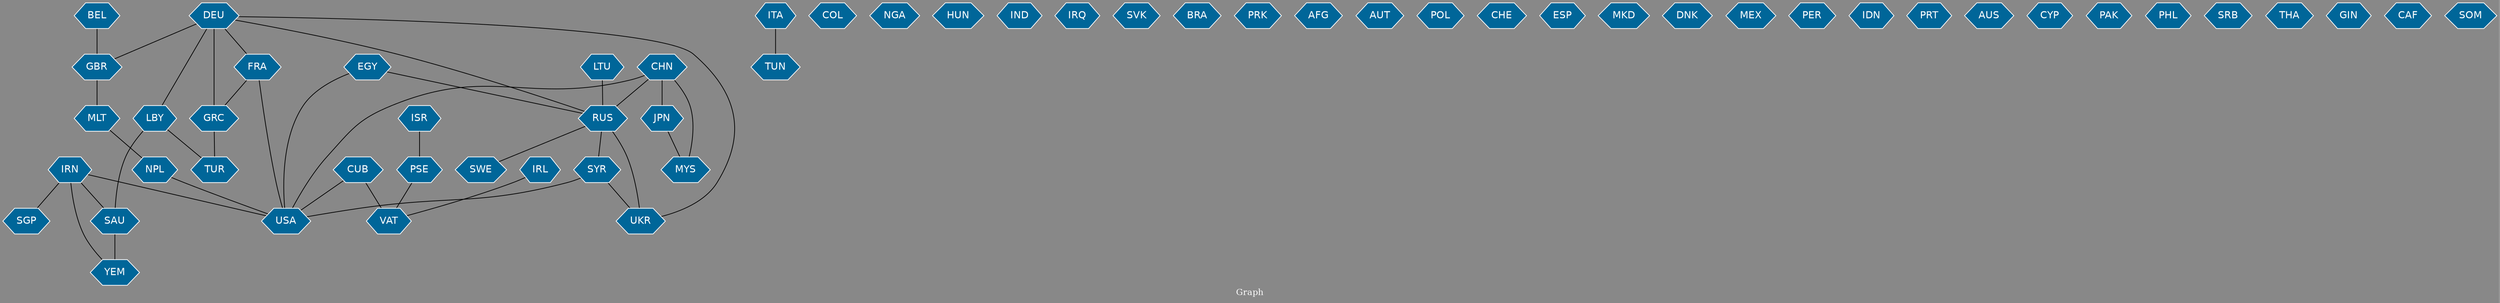 // Countries together in item graph
graph {
	graph [bgcolor="#888888" fontcolor=white fontsize=12 label="Graph" outputorder=edgesfirst overlap=prism]
	node [color=white fillcolor="#006699" fontcolor=white fontname=Helvetica shape=hexagon style=filled]
	edge [arrowhead=open color=black fontcolor=white fontname=Courier fontsize=12]
		YEM [label=YEM]
		RUS [label=RUS]
		UKR [label=UKR]
		CUB [label=CUB]
		USA [label=USA]
		SAU [label=SAU]
		SYR [label=SYR]
		ITA [label=ITA]
		GBR [label=GBR]
		COL [label=COL]
		SGP [label=SGP]
		IRN [label=IRN]
		NPL [label=NPL]
		NGA [label=NGA]
		DEU [label=DEU]
		LBY [label=LBY]
		VAT [label=VAT]
		HUN [label=HUN]
		IND [label=IND]
		MYS [label=MYS]
		CHN [label=CHN]
		JPN [label=JPN]
		TUN [label=TUN]
		IRQ [label=IRQ]
		SVK [label=SVK]
		IRL [label=IRL]
		TUR [label=TUR]
		GRC [label=GRC]
		ISR [label=ISR]
		MLT [label=MLT]
		FRA [label=FRA]
		BRA [label=BRA]
		PRK [label=PRK]
		AFG [label=AFG]
		AUT [label=AUT]
		POL [label=POL]
		CHE [label=CHE]
		ESP [label=ESP]
		MKD [label=MKD]
		BEL [label=BEL]
		DNK [label=DNK]
		MEX [label=MEX]
		PER [label=PER]
		PSE [label=PSE]
		EGY [label=EGY]
		IDN [label=IDN]
		PRT [label=PRT]
		AUS [label=AUS]
		LTU [label=LTU]
		CYP [label=CYP]
		PAK [label=PAK]
		PHL [label=PHL]
		SWE [label=SWE]
		SRB [label=SRB]
		THA [label=THA]
		GIN [label=GIN]
		CAF [label=CAF]
		SOM [label=SOM]
			ITA -- TUN [weight=2]
			FRA -- USA [weight=1]
			SYR -- USA [weight=3]
			GBR -- MLT [weight=2]
			ISR -- PSE [weight=1]
			DEU -- RUS [weight=1]
			CHN -- USA [weight=1]
			LTU -- RUS [weight=1]
			GRC -- TUR [weight=1]
			EGY -- RUS [weight=1]
			DEU -- FRA [weight=1]
			SAU -- YEM [weight=7]
			MLT -- NPL [weight=2]
			DEU -- UKR [weight=1]
			RUS -- SYR [weight=1]
			BEL -- GBR [weight=1]
			IRL -- VAT [weight=1]
			JPN -- MYS [weight=1]
			SYR -- UKR [weight=1]
			DEU -- GBR [weight=1]
			CHN -- RUS [weight=1]
			EGY -- USA [weight=1]
			DEU -- LBY [weight=1]
			PSE -- VAT [weight=1]
			CHN -- JPN [weight=1]
			CUB -- VAT [weight=2]
			RUS -- UKR [weight=6]
			IRN -- USA [weight=3]
			CUB -- USA [weight=3]
			DEU -- GRC [weight=2]
			IRN -- SAU [weight=2]
			CHN -- MYS [weight=1]
			LBY -- SAU [weight=1]
			FRA -- GRC [weight=1]
			LBY -- TUR [weight=2]
			RUS -- SWE [weight=1]
			IRN -- YEM [weight=2]
			IRN -- SGP [weight=2]
			NPL -- USA [weight=3]
}